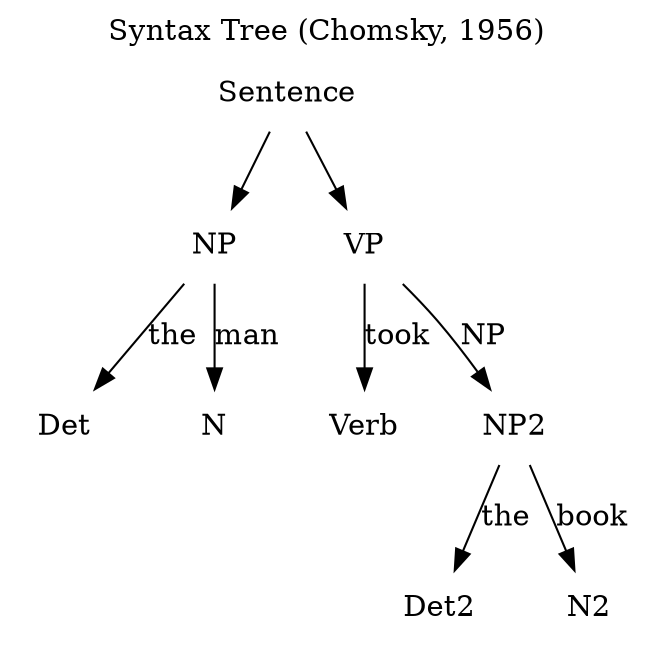 digraph syntaxtree {
    node [shape=plaintext];

    Sentence -> NP;
    Sentence -> VP;
    
    NP -> Det [label="the"];
    NP -> N [label="man"];
    
    VP -> Verb [label="took"];
    VP -> NP2 [label="NP"];
    
    NP2 -> Det2 [label="the"];
    NP2 -> N2 [label="book"];
    
    labelloc="t";
    label="Syntax Tree (Chomsky, 1956)";
}

